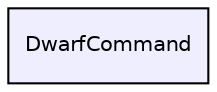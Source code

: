 digraph "DwarfCommand" {
  compound=true
  node [ fontsize="10", fontname="Helvetica"];
  edge [ labelfontsize="10", labelfontname="Helvetica"];
  dir_f8b239afe5cbb167c642900d5e67707b [shape=box, label="DwarfCommand", style="filled", fillcolor="#eeeeff", pencolor="black", URL="dir_f8b239afe5cbb167c642900d5e67707b.html"];
}
